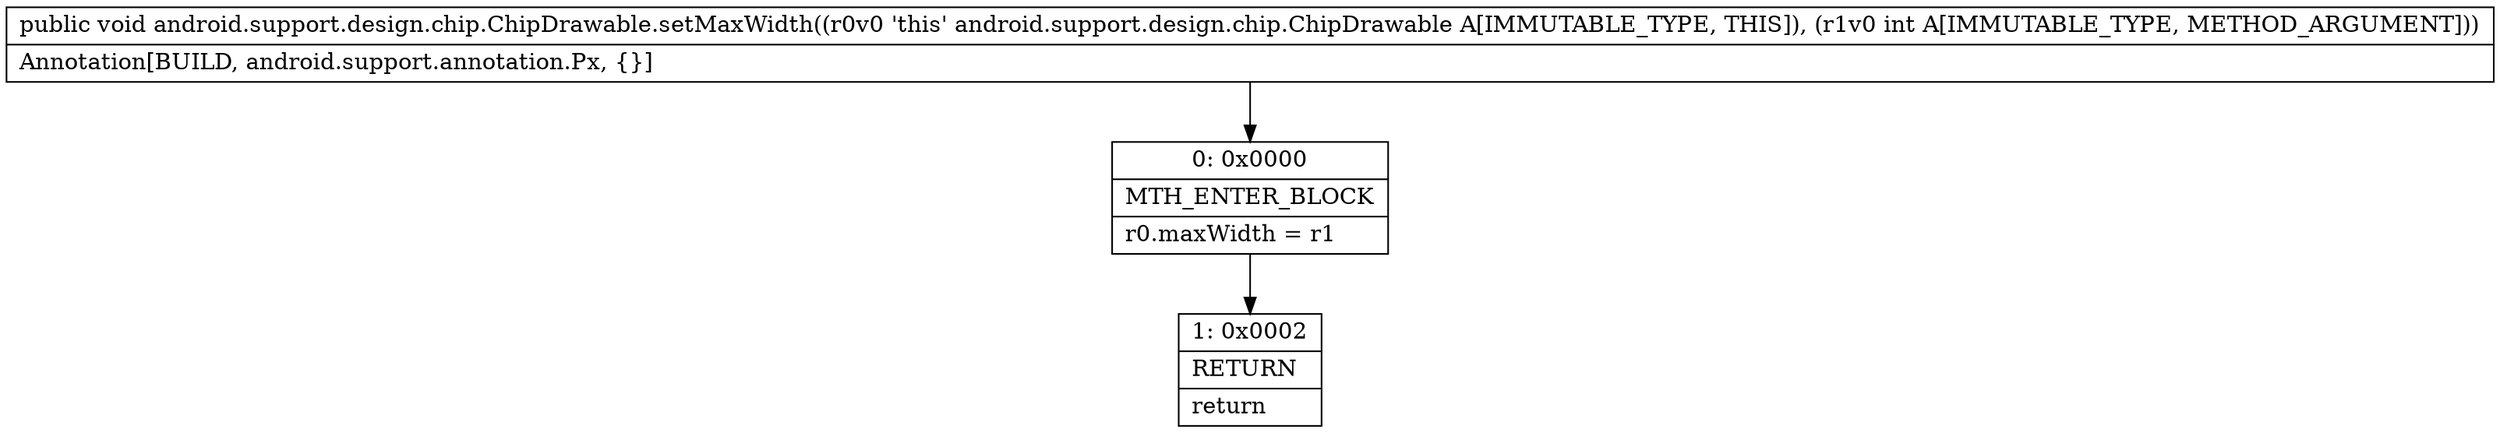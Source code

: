 digraph "CFG forandroid.support.design.chip.ChipDrawable.setMaxWidth(I)V" {
Node_0 [shape=record,label="{0\:\ 0x0000|MTH_ENTER_BLOCK\l|r0.maxWidth = r1\l}"];
Node_1 [shape=record,label="{1\:\ 0x0002|RETURN\l|return\l}"];
MethodNode[shape=record,label="{public void android.support.design.chip.ChipDrawable.setMaxWidth((r0v0 'this' android.support.design.chip.ChipDrawable A[IMMUTABLE_TYPE, THIS]), (r1v0 int A[IMMUTABLE_TYPE, METHOD_ARGUMENT]))  | Annotation[BUILD, android.support.annotation.Px, \{\}]\l}"];
MethodNode -> Node_0;
Node_0 -> Node_1;
}

